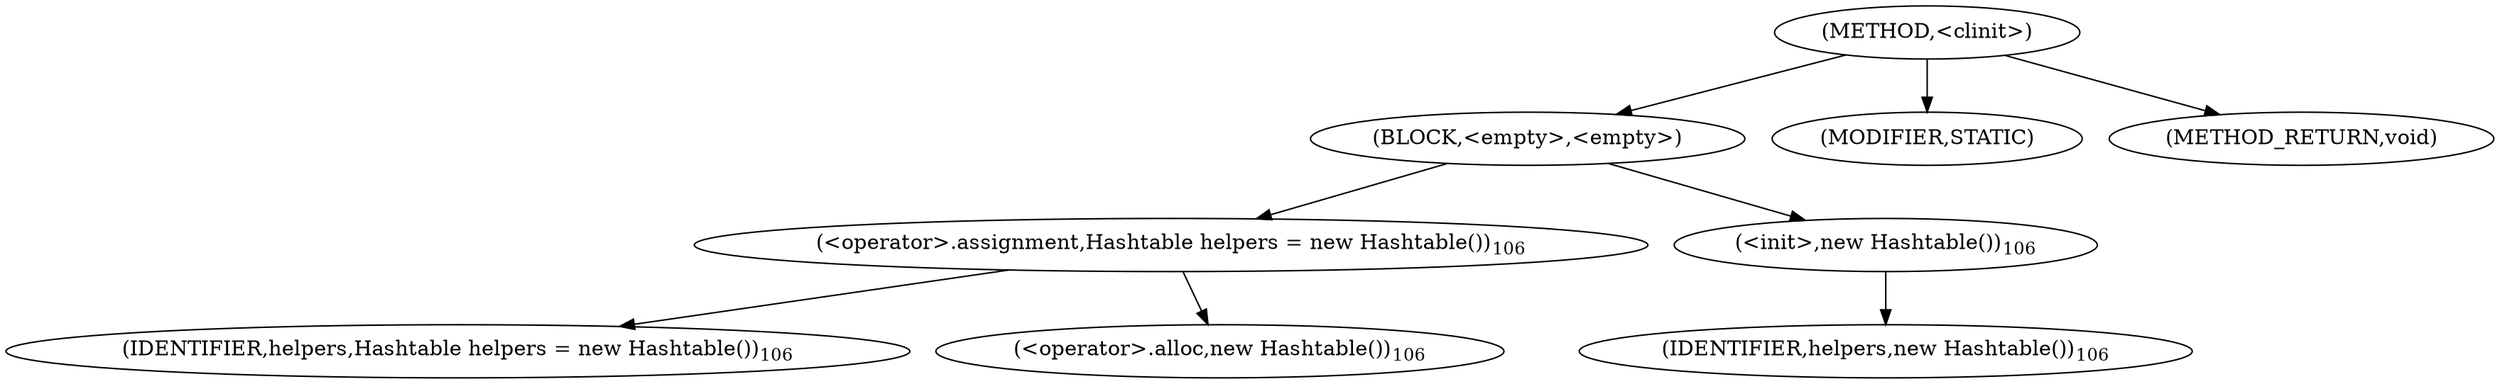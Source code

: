 digraph "&lt;clinit&gt;" {  
"1167" [label = <(METHOD,&lt;clinit&gt;)> ]
"1168" [label = <(BLOCK,&lt;empty&gt;,&lt;empty&gt;)> ]
"1169" [label = <(&lt;operator&gt;.assignment,Hashtable helpers = new Hashtable())<SUB>106</SUB>> ]
"1170" [label = <(IDENTIFIER,helpers,Hashtable helpers = new Hashtable())<SUB>106</SUB>> ]
"1171" [label = <(&lt;operator&gt;.alloc,new Hashtable())<SUB>106</SUB>> ]
"1172" [label = <(&lt;init&gt;,new Hashtable())<SUB>106</SUB>> ]
"3" [label = <(IDENTIFIER,helpers,new Hashtable())<SUB>106</SUB>> ]
"1173" [label = <(MODIFIER,STATIC)> ]
"1174" [label = <(METHOD_RETURN,void)> ]
  "1167" -> "1168" 
  "1167" -> "1173" 
  "1167" -> "1174" 
  "1168" -> "1169" 
  "1168" -> "1172" 
  "1169" -> "1170" 
  "1169" -> "1171" 
  "1172" -> "3" 
}
